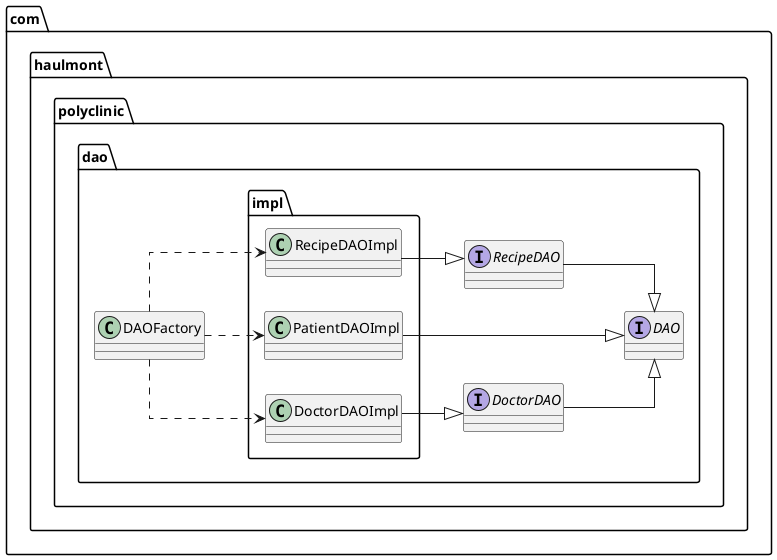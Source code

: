 @startuml
left to right direction
skinparam linetype ortho
class com.haulmont.polyclinic.dao.DAOFactory
class com.haulmont.polyclinic.dao.impl.DoctorDAOImpl
class com.haulmont.polyclinic.dao.impl.PatientDAOImpl
class com.haulmont.polyclinic.dao.impl.RecipeDAOImpl
interface com.haulmont.polyclinic.dao.DAO
interface com.haulmont.polyclinic.dao.DoctorDAO
interface com.haulmont.polyclinic.dao.RecipeDAO
com.haulmont.polyclinic.dao.DAOFactory ..> com.haulmont.polyclinic.dao.impl.DoctorDAOImpl
com.haulmont.polyclinic.dao.DAOFactory ..> com.haulmont.polyclinic.dao.impl.PatientDAOImpl
com.haulmont.polyclinic.dao.DAOFactory ..> com.haulmont.polyclinic.dao.impl.RecipeDAOImpl
com.haulmont.polyclinic.dao.impl.DoctorDAOImpl --|> com.haulmont.polyclinic.dao.DoctorDAO
com.haulmont.polyclinic.dao.impl.PatientDAOImpl --|> com.haulmont.polyclinic.dao.DAO
com.haulmont.polyclinic.dao.impl.RecipeDAOImpl --|> com.haulmont.polyclinic.dao.RecipeDAO
com.haulmont.polyclinic.dao.DoctorDAO --|> com.haulmont.polyclinic.dao.DAO
com.haulmont.polyclinic.dao.RecipeDAO --|> com.haulmont.polyclinic.dao.DAO
@enduml